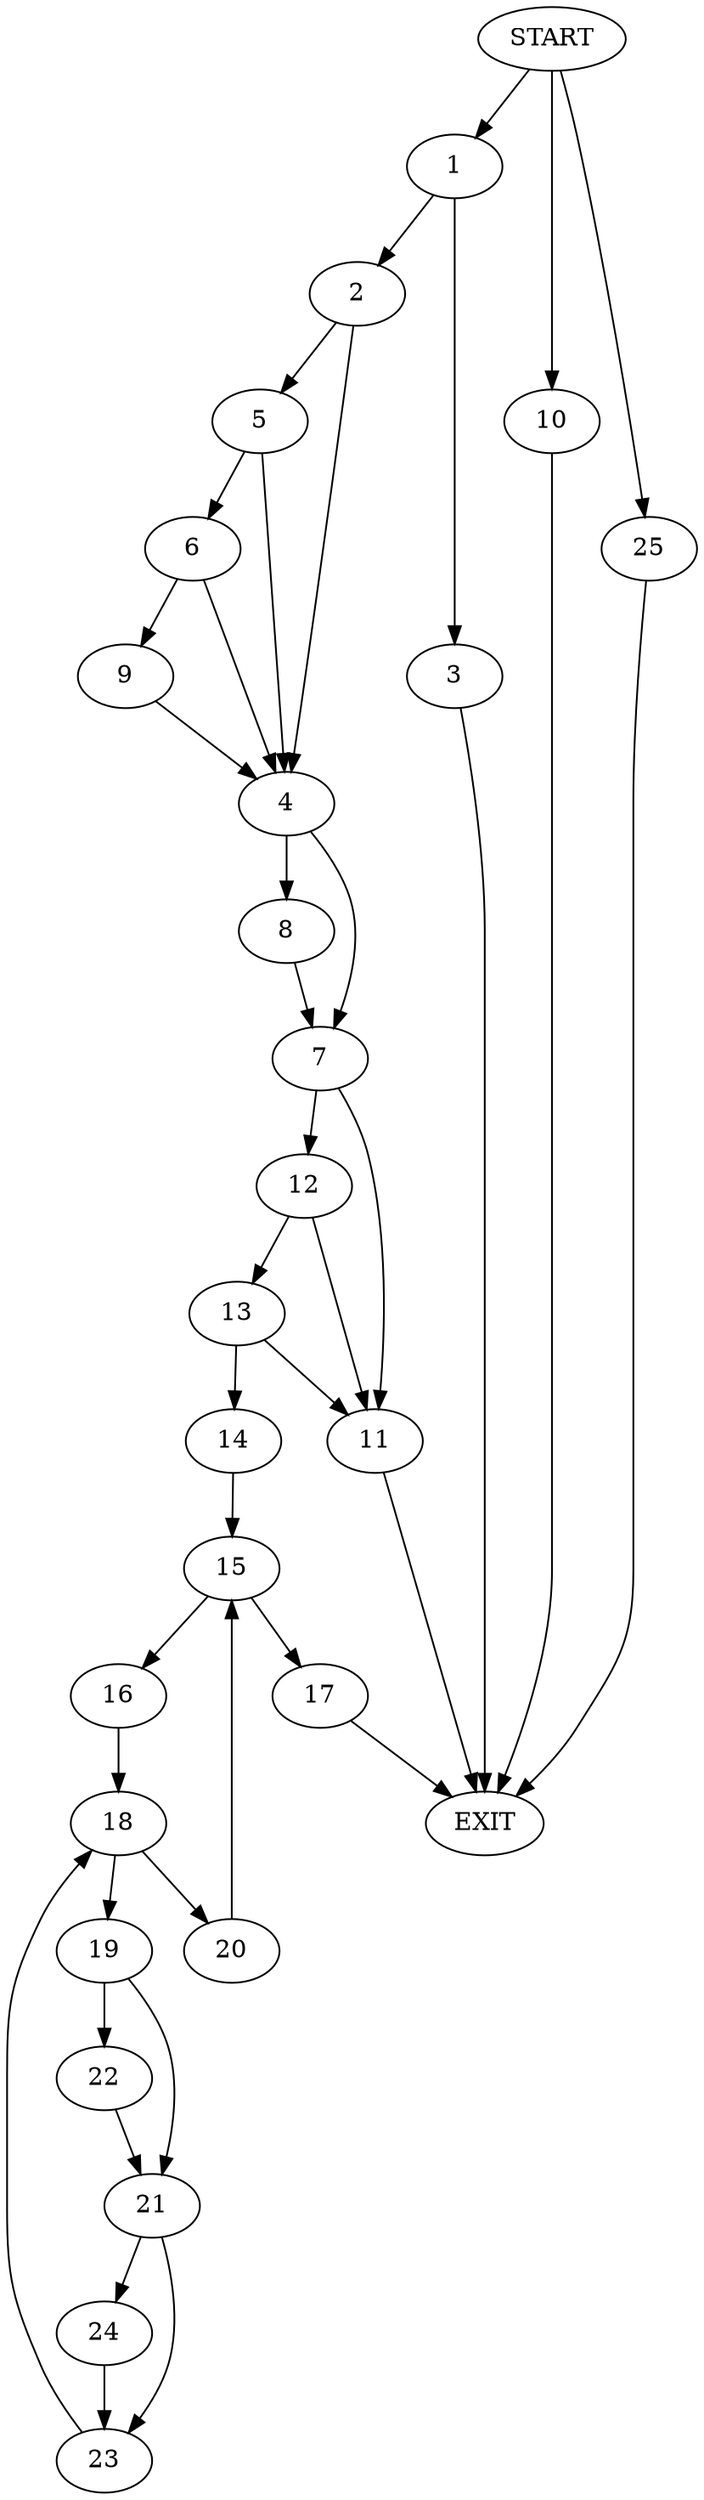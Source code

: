 digraph {
0 [label="START"]
26 [label="EXIT"]
0 -> 1
1 -> 2
1 -> 3
3 -> 26
2 -> 4
2 -> 5
5 -> 6
5 -> 4
4 -> 7
4 -> 8
6 -> 4
6 -> 9
9 -> 4
0 -> 10
10 -> 26
8 -> 7
7 -> 11
7 -> 12
12 -> 11
12 -> 13
11 -> 26
13 -> 11
13 -> 14
14 -> 15
15 -> 16
15 -> 17
16 -> 18
17 -> 26
18 -> 19
18 -> 20
20 -> 15
19 -> 21
19 -> 22
22 -> 21
21 -> 23
21 -> 24
24 -> 23
23 -> 18
0 -> 25
25 -> 26
}
